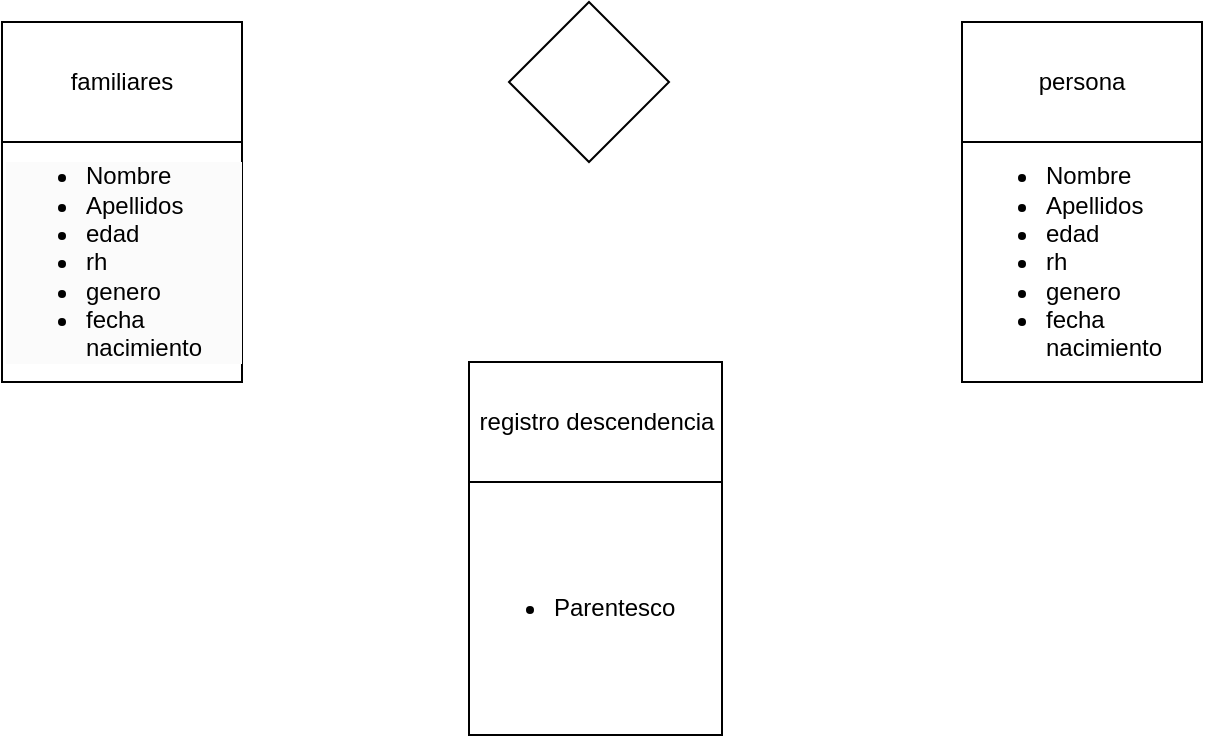 <mxfile version="20.8.23" type="github">
  <diagram name="Página-1" id="nzzyqEEUkfmo-A8qoDmg">
    <mxGraphModel dx="1434" dy="796" grid="1" gridSize="10" guides="1" tooltips="1" connect="1" arrows="1" fold="1" page="1" pageScale="1" pageWidth="827" pageHeight="1169" math="0" shadow="0">
      <root>
        <mxCell id="0" />
        <mxCell id="1" parent="0" />
        <mxCell id="xMKiP37m7BUd31Z4AV8u-1" value="registro descendencia" style="rounded=0;whiteSpace=wrap;html=1;" vertex="1" parent="1">
          <mxGeometry x="393.5" y="250" width="126.5" height="60" as="geometry" />
        </mxCell>
        <mxCell id="xMKiP37m7BUd31Z4AV8u-2" value="persona" style="rounded=0;whiteSpace=wrap;html=1;glass=0;shadow=0;" vertex="1" parent="1">
          <mxGeometry x="640" y="80" width="120" height="60" as="geometry" />
        </mxCell>
        <mxCell id="xMKiP37m7BUd31Z4AV8u-3" value="" style="rhombus;whiteSpace=wrap;html=1;" vertex="1" parent="1">
          <mxGeometry x="413.5" y="70" width="80" height="80" as="geometry" />
        </mxCell>
        <mxCell id="xMKiP37m7BUd31Z4AV8u-10" value="familiares" style="rounded=0;whiteSpace=wrap;html=1;shadow=0;glass=0;sketch=0;" vertex="1" parent="1">
          <mxGeometry x="160" y="80" width="120" height="60" as="geometry" />
        </mxCell>
        <mxCell id="xMKiP37m7BUd31Z4AV8u-11" value="&lt;br&gt;&lt;ul style=&quot;border-color: var(--border-color); color: rgb(0, 0, 0); font-family: Helvetica; font-size: 12px; font-style: normal; font-variant-ligatures: normal; font-variant-caps: normal; font-weight: 400; letter-spacing: normal; orphans: 2; text-align: left; text-indent: 0px; text-transform: none; widows: 2; word-spacing: 0px; -webkit-text-stroke-width: 0px; background-color: rgb(251, 251, 251); text-decoration-thickness: initial; text-decoration-style: initial; text-decoration-color: initial;&quot;&gt;&lt;li style=&quot;border-color: var(--border-color);&quot;&gt;Nombre&lt;/li&gt;&lt;li style=&quot;border-color: var(--border-color);&quot;&gt;Apellidos&lt;/li&gt;&lt;li style=&quot;border-color: var(--border-color);&quot;&gt;edad&lt;/li&gt;&lt;li style=&quot;border-color: var(--border-color);&quot;&gt;rh&lt;/li&gt;&lt;li style=&quot;border-color: var(--border-color);&quot;&gt;genero&lt;/li&gt;&lt;li style=&quot;border-color: var(--border-color);&quot;&gt;fecha nacimiento&lt;/li&gt;&lt;/ul&gt;&lt;br&gt;" style="whiteSpace=wrap;html=1;aspect=fixed;rounded=0;shadow=0;glass=0;sketch=0;align=left;" vertex="1" parent="1">
          <mxGeometry x="160" y="140" width="120" height="120" as="geometry" />
        </mxCell>
        <mxCell id="xMKiP37m7BUd31Z4AV8u-12" value="&lt;ul&gt;&lt;li&gt;Nombre&lt;/li&gt;&lt;li&gt;Apellidos&lt;/li&gt;&lt;li&gt;edad&lt;/li&gt;&lt;li&gt;rh&lt;/li&gt;&lt;li&gt;genero&lt;/li&gt;&lt;li&gt;fecha nacimiento&lt;/li&gt;&lt;/ul&gt;" style="whiteSpace=wrap;html=1;aspect=fixed;rounded=0;shadow=0;glass=0;sketch=0;align=left;" vertex="1" parent="1">
          <mxGeometry x="640" y="140" width="120" height="120" as="geometry" />
        </mxCell>
        <mxCell id="xMKiP37m7BUd31Z4AV8u-13" value="&lt;ul&gt;&lt;li&gt;Parentesco&lt;/li&gt;&lt;/ul&gt;" style="whiteSpace=wrap;html=1;aspect=fixed;rounded=0;shadow=0;glass=0;sketch=0;align=left;" vertex="1" parent="1">
          <mxGeometry x="393.5" y="310" width="126.5" height="126.5" as="geometry" />
        </mxCell>
      </root>
    </mxGraphModel>
  </diagram>
</mxfile>
